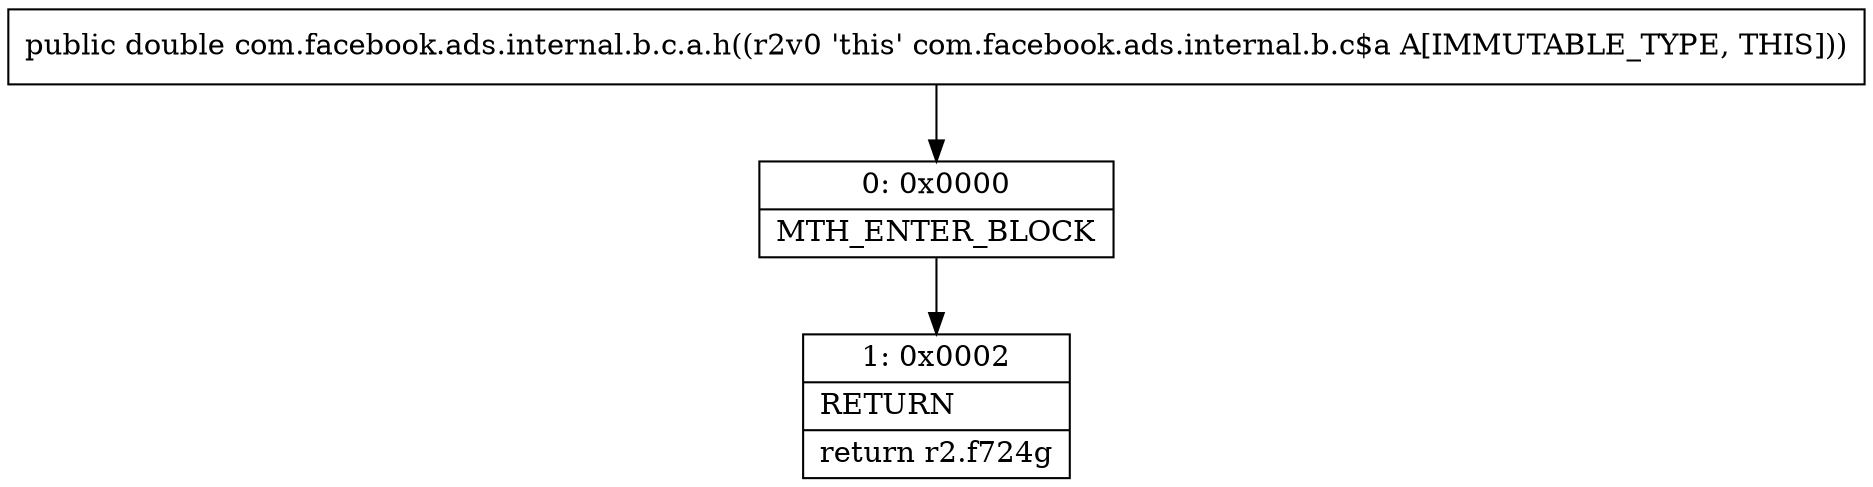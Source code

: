 digraph "CFG forcom.facebook.ads.internal.b.c.a.h()D" {
Node_0 [shape=record,label="{0\:\ 0x0000|MTH_ENTER_BLOCK\l}"];
Node_1 [shape=record,label="{1\:\ 0x0002|RETURN\l|return r2.f724g\l}"];
MethodNode[shape=record,label="{public double com.facebook.ads.internal.b.c.a.h((r2v0 'this' com.facebook.ads.internal.b.c$a A[IMMUTABLE_TYPE, THIS])) }"];
MethodNode -> Node_0;
Node_0 -> Node_1;
}

